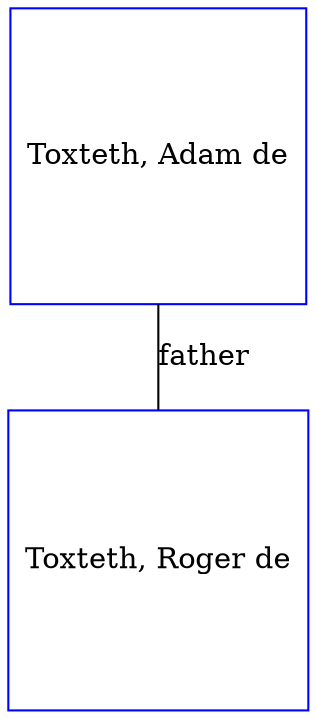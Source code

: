 digraph D {
    edge [dir=none];    node [shape=box];    "006204"   [label="Toxteth, Adam de", shape=box, regular=1, color="blue"] ;
"006203"   [label="Toxteth, Roger de", shape=box, regular=1, color="blue"] ;
006204->006203 [label="father",arrowsize=0.0]; 
}